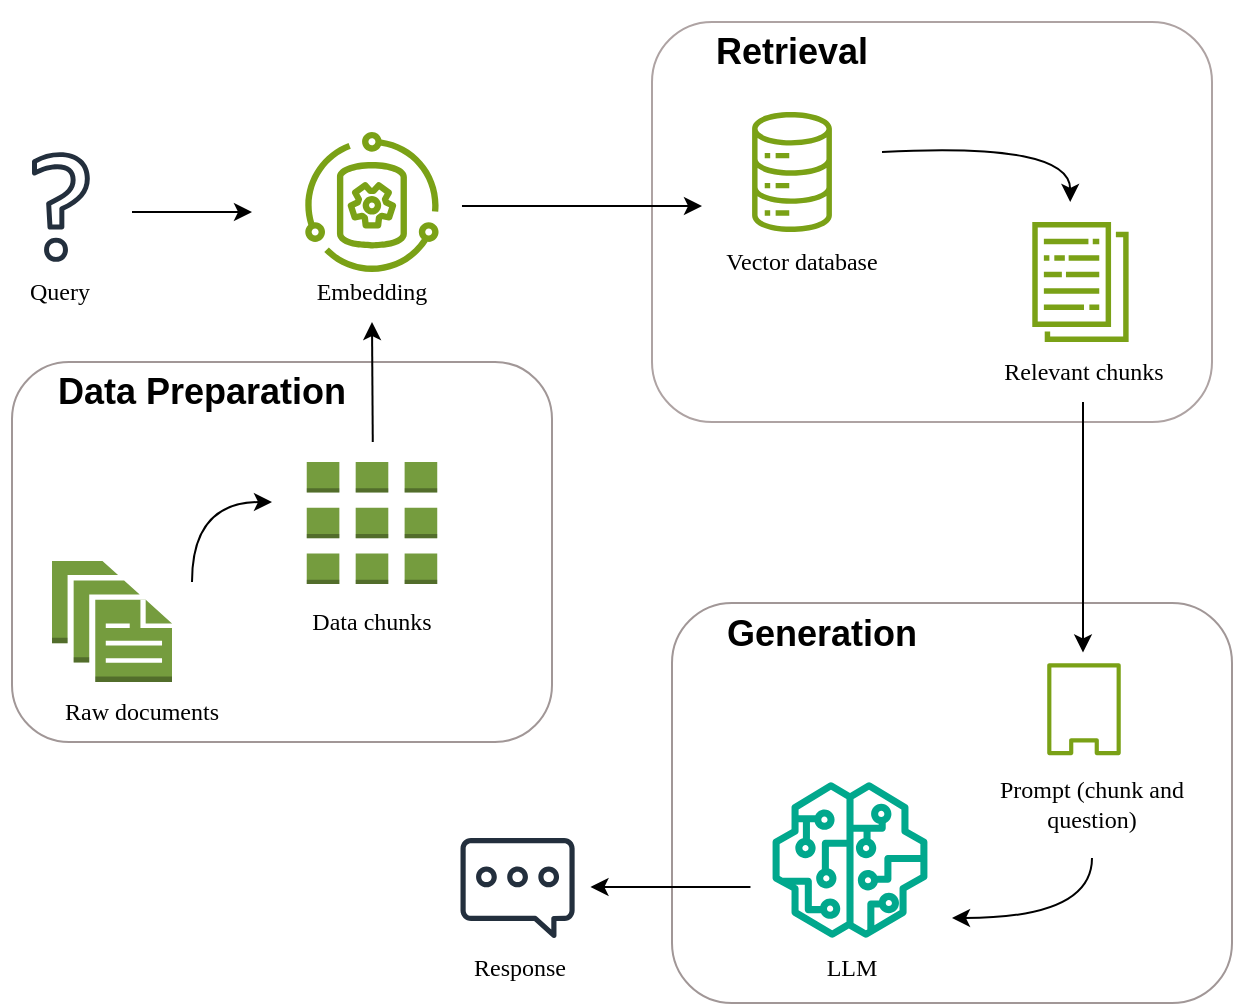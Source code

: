 <mxfile version="24.2.0" type="device">
  <diagram name="Page-1" id="c4NMXA414AX_DY4lxs--">
    <mxGraphModel dx="1050" dy="522" grid="1" gridSize="10" guides="1" tooltips="1" connect="1" arrows="1" fold="1" page="1" pageScale="1" pageWidth="850" pageHeight="1100" math="0" shadow="0">
      <root>
        <mxCell id="0" />
        <mxCell id="1" parent="0" />
        <mxCell id="Db2Mbbl31r1HchHurynJ-2" value="" style="rounded=1;whiteSpace=wrap;html=1;strokeColor=#a19797;" parent="1" vertex="1">
          <mxGeometry x="110" y="210" width="270" height="190" as="geometry" />
        </mxCell>
        <mxCell id="Db2Mbbl31r1HchHurynJ-3" value="" style="rounded=1;whiteSpace=wrap;html=1;strokeColor=#a19797;" parent="1" vertex="1">
          <mxGeometry x="440" y="330.5" width="280" height="200" as="geometry" />
        </mxCell>
        <mxCell id="Db2Mbbl31r1HchHurynJ-4" value="" style="rounded=1;whiteSpace=wrap;html=1;strokeColor=#aea3a3;" parent="1" vertex="1">
          <mxGeometry x="430" y="40" width="280" height="200" as="geometry" />
        </mxCell>
        <mxCell id="Db2Mbbl31r1HchHurynJ-5" value="&lt;h2&gt;Data Preparation&lt;/h2&gt;" style="text;html=1;align=center;verticalAlign=middle;whiteSpace=wrap;rounded=0;" parent="1" vertex="1">
          <mxGeometry x="110" y="210" width="190" height="30" as="geometry" />
        </mxCell>
        <mxCell id="Db2Mbbl31r1HchHurynJ-6" value="&lt;h2&gt;Generation&lt;/h2&gt;" style="text;html=1;align=center;verticalAlign=middle;whiteSpace=wrap;rounded=0;" parent="1" vertex="1">
          <mxGeometry x="450" y="330.5" width="130" height="30" as="geometry" />
        </mxCell>
        <mxCell id="Db2Mbbl31r1HchHurynJ-7" value="&lt;h2&gt;Retrieval&lt;/h2&gt;" style="text;html=1;align=center;verticalAlign=middle;whiteSpace=wrap;rounded=0;" parent="1" vertex="1">
          <mxGeometry x="440" y="40" width="120" height="30" as="geometry" />
        </mxCell>
        <mxCell id="Db2Mbbl31r1HchHurynJ-8" value="" style="sketch=0;outlineConnect=0;fontColor=#232F3E;gradientColor=none;fillColor=#7AA116;strokeColor=none;dashed=0;verticalLabelPosition=bottom;verticalAlign=top;align=center;html=1;fontSize=12;fontStyle=0;aspect=fixed;pointerEvents=1;shape=mxgraph.aws4.iot_analytics_data_store;" parent="1" vertex="1">
          <mxGeometry x="479.23" y="85" width="41.54" height="60" as="geometry" />
        </mxCell>
        <mxCell id="Db2Mbbl31r1HchHurynJ-10" value="&lt;font face=&quot;Georgia&quot;&gt;Raw documents&lt;/font&gt;" style="text;html=1;align=center;verticalAlign=middle;whiteSpace=wrap;rounded=0;" parent="1" vertex="1">
          <mxGeometry x="130" y="370" width="90" height="30" as="geometry" />
        </mxCell>
        <mxCell id="Db2Mbbl31r1HchHurynJ-11" value="" style="outlineConnect=0;dashed=0;verticalLabelPosition=bottom;verticalAlign=top;align=center;html=1;shape=mxgraph.aws3.documents;fillColor=#759C3E;gradientColor=none;" parent="1" vertex="1">
          <mxGeometry x="130" y="309.5" width="60" height="60.5" as="geometry" />
        </mxCell>
        <mxCell id="Db2Mbbl31r1HchHurynJ-13" value="&lt;font face=&quot;Georgia&quot;&gt;Data chunks&lt;/font&gt;" style="text;html=1;align=center;verticalAlign=middle;whiteSpace=wrap;rounded=0;" parent="1" vertex="1">
          <mxGeometry x="249.99" y="324.75" width="80" height="30" as="geometry" />
        </mxCell>
        <mxCell id="Db2Mbbl31r1HchHurynJ-14" value="" style="sketch=0;outlineConnect=0;fontColor=#232F3E;gradientColor=none;fillColor=#7AA116;strokeColor=none;dashed=0;verticalLabelPosition=bottom;verticalAlign=top;align=center;html=1;fontSize=12;fontStyle=0;aspect=fixed;pointerEvents=1;shape=mxgraph.aws4.data_set;" parent="1" vertex="1">
          <mxGeometry x="620" y="140" width="48.46" height="60" as="geometry" />
        </mxCell>
        <mxCell id="Db2Mbbl31r1HchHurynJ-15" value="" style="sketch=0;outlineConnect=0;fontColor=#232F3E;gradientColor=none;fillColor=#7AA116;strokeColor=none;dashed=0;verticalLabelPosition=bottom;verticalAlign=top;align=center;html=1;fontSize=12;fontStyle=0;aspect=fixed;pointerEvents=1;shape=mxgraph.aws4.elastic_block_store_amazon_data_lifecycle_manager;" parent="1" vertex="1">
          <mxGeometry x="255.88" y="95" width="68.21" height="70" as="geometry" />
        </mxCell>
        <mxCell id="Db2Mbbl31r1HchHurynJ-17" value="&lt;font face=&quot;Georgia&quot;&gt;Embedding&lt;/font&gt;" style="text;html=1;align=center;verticalAlign=middle;whiteSpace=wrap;rounded=0;" parent="1" vertex="1">
          <mxGeometry x="259.99" y="160" width="60" height="30" as="geometry" />
        </mxCell>
        <mxCell id="Db2Mbbl31r1HchHurynJ-18" value="" style="sketch=0;outlineConnect=0;fontColor=#232F3E;gradientColor=none;fillColor=#01A88D;strokeColor=none;dashed=0;verticalLabelPosition=bottom;verticalAlign=top;align=center;html=1;fontSize=12;fontStyle=0;aspect=fixed;pointerEvents=1;shape=mxgraph.aws4.sagemaker_model;" parent="1" vertex="1">
          <mxGeometry x="490" y="420" width="78" height="78" as="geometry" />
        </mxCell>
        <mxCell id="Db2Mbbl31r1HchHurynJ-19" value="" style="outlineConnect=0;dashed=0;verticalLabelPosition=bottom;verticalAlign=top;align=center;html=1;shape=mxgraph.aws3.instances_2;fillColor=#759C3E;gradientColor=none;" parent="1" vertex="1">
          <mxGeometry x="257.37" y="260" width="65.25" height="61" as="geometry" />
        </mxCell>
        <mxCell id="Db2Mbbl31r1HchHurynJ-20" value="&lt;font face=&quot;Georgia&quot;&gt;Vector database&lt;/font&gt;" style="text;html=1;align=center;verticalAlign=middle;whiteSpace=wrap;rounded=0;" parent="1" vertex="1">
          <mxGeometry x="455" y="145" width="100" height="30" as="geometry" />
        </mxCell>
        <mxCell id="Db2Mbbl31r1HchHurynJ-21" value="&lt;font face=&quot;Georgia&quot;&gt;Relevant chunks&lt;/font&gt;" style="text;html=1;align=center;verticalAlign=middle;whiteSpace=wrap;rounded=0;" parent="1" vertex="1">
          <mxGeometry x="600" y="200" width="92" height="30" as="geometry" />
        </mxCell>
        <mxCell id="Db2Mbbl31r1HchHurynJ-22" value="" style="sketch=0;outlineConnect=0;fontColor=#232F3E;gradientColor=none;fillColor=#7AA116;strokeColor=none;dashed=0;verticalLabelPosition=bottom;verticalAlign=top;align=center;html=1;fontSize=12;fontStyle=0;aspect=fixed;pointerEvents=1;shape=mxgraph.aws4.non_cached_volume;" parent="1" vertex="1">
          <mxGeometry x="627.61" y="360.5" width="36.77" height="46.26" as="geometry" />
        </mxCell>
        <mxCell id="Db2Mbbl31r1HchHurynJ-23" value="&lt;font face=&quot;Georgia&quot;&gt;Prompt (chunk and question)&lt;/font&gt;" style="text;html=1;align=center;verticalAlign=middle;whiteSpace=wrap;rounded=0;" parent="1" vertex="1">
          <mxGeometry x="600" y="415.5" width="100" height="30" as="geometry" />
        </mxCell>
        <mxCell id="Db2Mbbl31r1HchHurynJ-27" value="&lt;font face=&quot;Georgia&quot;&gt;Query&lt;/font&gt;" style="text;html=1;align=center;verticalAlign=middle;whiteSpace=wrap;rounded=0;" parent="1" vertex="1">
          <mxGeometry x="104.45" y="160" width="60" height="30" as="geometry" />
        </mxCell>
        <mxCell id="Db2Mbbl31r1HchHurynJ-28" value="&lt;font face=&quot;Georgia&quot;&gt;LLM&lt;/font&gt;" style="text;html=1;align=center;verticalAlign=middle;whiteSpace=wrap;rounded=0;" parent="1" vertex="1">
          <mxGeometry x="500" y="498" width="60" height="30" as="geometry" />
        </mxCell>
        <mxCell id="Db2Mbbl31r1HchHurynJ-30" value="" style="sketch=0;outlineConnect=0;fontColor=#232F3E;gradientColor=none;fillColor=#232F3D;strokeColor=none;dashed=0;verticalLabelPosition=bottom;verticalAlign=top;align=center;html=1;fontSize=12;fontStyle=0;aspect=fixed;pointerEvents=1;shape=mxgraph.aws4.question;" parent="1" vertex="1">
          <mxGeometry x="120" y="105" width="28.91" height="55" as="geometry" />
        </mxCell>
        <mxCell id="Db2Mbbl31r1HchHurynJ-31" value="" style="sketch=0;outlineConnect=0;fontColor=#232F3E;gradientColor=none;fillColor=#232F3D;strokeColor=none;dashed=0;verticalLabelPosition=bottom;verticalAlign=top;align=center;html=1;fontSize=12;fontStyle=0;aspect=fixed;pointerEvents=1;shape=mxgraph.aws4.chat;" parent="1" vertex="1">
          <mxGeometry x="334.11" y="448" width="57.35" height="50" as="geometry" />
        </mxCell>
        <mxCell id="Db2Mbbl31r1HchHurynJ-32" value="&lt;font face=&quot;Georgia&quot;&gt;Response&lt;/font&gt;" style="text;html=1;align=center;verticalAlign=middle;whiteSpace=wrap;rounded=0;" parent="1" vertex="1">
          <mxGeometry x="334.11" y="498" width="60" height="30" as="geometry" />
        </mxCell>
        <mxCell id="Db2Mbbl31r1HchHurynJ-34" value="" style="curved=1;endArrow=classic;html=1;rounded=0;" parent="1" edge="1">
          <mxGeometry width="50" height="50" relative="1" as="geometry">
            <mxPoint x="200" y="320" as="sourcePoint" />
            <mxPoint x="240" y="280" as="targetPoint" />
            <Array as="points">
              <mxPoint x="200" y="280" />
            </Array>
          </mxGeometry>
        </mxCell>
        <mxCell id="Db2Mbbl31r1HchHurynJ-35" value="" style="endArrow=classic;html=1;rounded=0;" parent="1" edge="1">
          <mxGeometry width="50" height="50" relative="1" as="geometry">
            <mxPoint x="290.39" y="250" as="sourcePoint" />
            <mxPoint x="290" y="190" as="targetPoint" />
          </mxGeometry>
        </mxCell>
        <mxCell id="Db2Mbbl31r1HchHurynJ-36" value="" style="endArrow=classic;html=1;rounded=0;" parent="1" edge="1">
          <mxGeometry width="50" height="50" relative="1" as="geometry">
            <mxPoint x="170" y="135" as="sourcePoint" />
            <mxPoint x="230" y="135" as="targetPoint" />
          </mxGeometry>
        </mxCell>
        <mxCell id="Db2Mbbl31r1HchHurynJ-38" value="" style="endArrow=classic;html=1;rounded=0;" parent="1" edge="1">
          <mxGeometry width="50" height="50" relative="1" as="geometry">
            <mxPoint x="334.99" y="132" as="sourcePoint" />
            <mxPoint x="455" y="132" as="targetPoint" />
          </mxGeometry>
        </mxCell>
        <mxCell id="Db2Mbbl31r1HchHurynJ-39" value="" style="curved=1;endArrow=classic;html=1;rounded=0;" parent="1" edge="1">
          <mxGeometry width="50" height="50" relative="1" as="geometry">
            <mxPoint x="545" y="105" as="sourcePoint" />
            <mxPoint x="639.11" y="130" as="targetPoint" />
            <Array as="points">
              <mxPoint x="639.11" y="100" />
            </Array>
          </mxGeometry>
        </mxCell>
        <mxCell id="Db2Mbbl31r1HchHurynJ-40" value="" style="endArrow=classic;html=1;rounded=0;" parent="1" edge="1">
          <mxGeometry width="50" height="50" relative="1" as="geometry">
            <mxPoint x="645.5" y="230" as="sourcePoint" />
            <mxPoint x="645.5" y="355.25" as="targetPoint" />
          </mxGeometry>
        </mxCell>
        <mxCell id="Db2Mbbl31r1HchHurynJ-41" value="" style="curved=1;endArrow=classic;html=1;rounded=0;" parent="1" edge="1">
          <mxGeometry width="50" height="50" relative="1" as="geometry">
            <mxPoint x="650" y="458" as="sourcePoint" />
            <mxPoint x="580" y="488" as="targetPoint" />
            <Array as="points">
              <mxPoint x="650" y="488" />
            </Array>
          </mxGeometry>
        </mxCell>
        <mxCell id="Db2Mbbl31r1HchHurynJ-42" value="" style="endArrow=classic;html=1;rounded=0;" parent="1" edge="1">
          <mxGeometry width="50" height="50" relative="1" as="geometry">
            <mxPoint x="479.23" y="472.5" as="sourcePoint" />
            <mxPoint x="399.23" y="472.5" as="targetPoint" />
          </mxGeometry>
        </mxCell>
      </root>
    </mxGraphModel>
  </diagram>
</mxfile>

